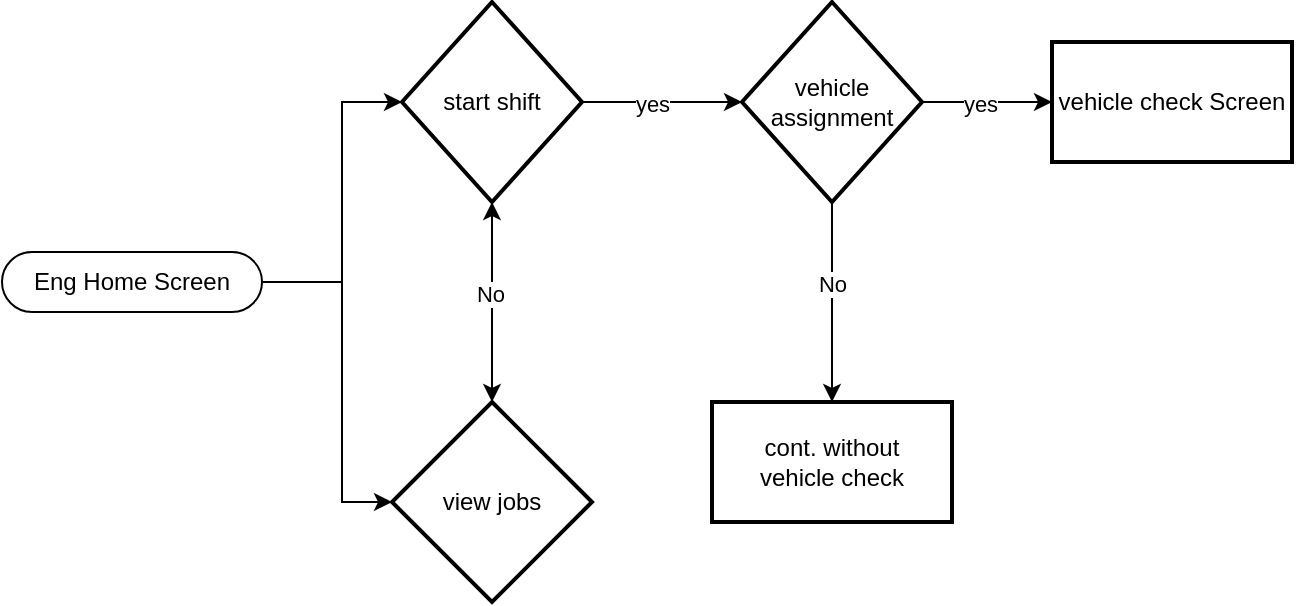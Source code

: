 <mxfile version="22.1.5" type="github">
  <diagram id="kgpKYQtTHZ0yAKxKKP6v" name="Page-1">
    <mxGraphModel dx="1407" dy="798" grid="1" gridSize="10" guides="1" tooltips="1" connect="1" arrows="1" fold="1" page="1" pageScale="1" pageWidth="850" pageHeight="1100" math="0" shadow="0">
      <root>
        <mxCell id="0" />
        <mxCell id="1" parent="0" />
        <mxCell id="PvGmognT5EnWfmdFGkZc-1" value="Eng Home Screen" style="html=1;dashed=0;whiteSpace=wrap;shape=mxgraph.dfd.start" vertex="1" parent="1">
          <mxGeometry x="100" y="140" width="130" height="30" as="geometry" />
        </mxCell>
        <mxCell id="PvGmognT5EnWfmdFGkZc-9" value="" style="edgeStyle=orthogonalEdgeStyle;rounded=0;orthogonalLoop=1;jettySize=auto;html=1;" edge="1" parent="1" source="PvGmognT5EnWfmdFGkZc-5" target="PvGmognT5EnWfmdFGkZc-8">
          <mxGeometry relative="1" as="geometry" />
        </mxCell>
        <mxCell id="PvGmognT5EnWfmdFGkZc-16" value="yes" style="edgeLabel;html=1;align=center;verticalAlign=middle;resizable=0;points=[];" vertex="1" connectable="0" parent="PvGmognT5EnWfmdFGkZc-9">
          <mxGeometry x="-0.141" y="-1" relative="1" as="geometry">
            <mxPoint as="offset" />
          </mxGeometry>
        </mxCell>
        <mxCell id="PvGmognT5EnWfmdFGkZc-18" value="" style="edgeStyle=orthogonalEdgeStyle;rounded=0;orthogonalLoop=1;jettySize=auto;html=1;startArrow=classic;startFill=1;entryX=0.5;entryY=0;entryDx=0;entryDy=0;entryPerimeter=0;" edge="1" parent="1" source="PvGmognT5EnWfmdFGkZc-5" target="PvGmognT5EnWfmdFGkZc-19">
          <mxGeometry relative="1" as="geometry">
            <mxPoint x="345" y="215.0" as="targetPoint" />
          </mxGeometry>
        </mxCell>
        <mxCell id="PvGmognT5EnWfmdFGkZc-21" value="No" style="edgeLabel;html=1;align=center;verticalAlign=middle;resizable=0;points=[];" vertex="1" connectable="0" parent="PvGmognT5EnWfmdFGkZc-18">
          <mxGeometry x="-0.095" y="-1" relative="1" as="geometry">
            <mxPoint as="offset" />
          </mxGeometry>
        </mxCell>
        <mxCell id="PvGmognT5EnWfmdFGkZc-5" value="start shift" style="strokeWidth=2;html=1;shape=mxgraph.flowchart.decision;whiteSpace=wrap;" vertex="1" parent="1">
          <mxGeometry x="300" y="15" width="90" height="100" as="geometry" />
        </mxCell>
        <mxCell id="PvGmognT5EnWfmdFGkZc-7" style="edgeStyle=orthogonalEdgeStyle;rounded=0;orthogonalLoop=1;jettySize=auto;html=1;exitX=1;exitY=0.5;exitDx=0;exitDy=0;exitPerimeter=0;entryX=0;entryY=0.5;entryDx=0;entryDy=0;entryPerimeter=0;" edge="1" parent="1" source="PvGmognT5EnWfmdFGkZc-1" target="PvGmognT5EnWfmdFGkZc-5">
          <mxGeometry relative="1" as="geometry">
            <Array as="points">
              <mxPoint x="270" y="155" />
              <mxPoint x="270" y="65" />
            </Array>
          </mxGeometry>
        </mxCell>
        <mxCell id="PvGmognT5EnWfmdFGkZc-11" value="" style="edgeStyle=orthogonalEdgeStyle;rounded=0;orthogonalLoop=1;jettySize=auto;html=1;" edge="1" parent="1" source="PvGmognT5EnWfmdFGkZc-8" target="PvGmognT5EnWfmdFGkZc-10">
          <mxGeometry relative="1" as="geometry" />
        </mxCell>
        <mxCell id="PvGmognT5EnWfmdFGkZc-12" value="yes" style="edgeLabel;html=1;align=center;verticalAlign=middle;resizable=0;points=[];" vertex="1" connectable="0" parent="PvGmognT5EnWfmdFGkZc-11">
          <mxGeometry x="-0.125" y="-1" relative="1" as="geometry">
            <mxPoint as="offset" />
          </mxGeometry>
        </mxCell>
        <mxCell id="PvGmognT5EnWfmdFGkZc-14" value="" style="edgeStyle=orthogonalEdgeStyle;rounded=0;orthogonalLoop=1;jettySize=auto;html=1;" edge="1" parent="1" source="PvGmognT5EnWfmdFGkZc-8" target="PvGmognT5EnWfmdFGkZc-13">
          <mxGeometry relative="1" as="geometry" />
        </mxCell>
        <mxCell id="PvGmognT5EnWfmdFGkZc-15" value="No" style="edgeLabel;html=1;align=center;verticalAlign=middle;resizable=0;points=[];" vertex="1" connectable="0" parent="PvGmognT5EnWfmdFGkZc-14">
          <mxGeometry x="-0.19" relative="1" as="geometry">
            <mxPoint as="offset" />
          </mxGeometry>
        </mxCell>
        <mxCell id="PvGmognT5EnWfmdFGkZc-8" value="vehicle&lt;br&gt;assignment" style="strokeWidth=2;html=1;shape=mxgraph.flowchart.decision;whiteSpace=wrap;" vertex="1" parent="1">
          <mxGeometry x="470" y="15" width="90" height="100" as="geometry" />
        </mxCell>
        <mxCell id="PvGmognT5EnWfmdFGkZc-10" value="vehicle check Screen" style="whiteSpace=wrap;html=1;strokeWidth=2;" vertex="1" parent="1">
          <mxGeometry x="625" y="35" width="120" height="60" as="geometry" />
        </mxCell>
        <mxCell id="PvGmognT5EnWfmdFGkZc-13" value="cont. without&lt;br&gt;vehicle check" style="whiteSpace=wrap;html=1;strokeWidth=2;" vertex="1" parent="1">
          <mxGeometry x="455" y="215" width="120" height="60" as="geometry" />
        </mxCell>
        <mxCell id="PvGmognT5EnWfmdFGkZc-19" value="view jobs" style="strokeWidth=2;html=1;shape=mxgraph.flowchart.decision;whiteSpace=wrap;" vertex="1" parent="1">
          <mxGeometry x="295" y="215" width="100" height="100" as="geometry" />
        </mxCell>
        <mxCell id="PvGmognT5EnWfmdFGkZc-20" style="edgeStyle=orthogonalEdgeStyle;rounded=0;orthogonalLoop=1;jettySize=auto;html=1;entryX=0;entryY=0.5;entryDx=0;entryDy=0;entryPerimeter=0;" edge="1" parent="1" source="PvGmognT5EnWfmdFGkZc-1" target="PvGmognT5EnWfmdFGkZc-19">
          <mxGeometry relative="1" as="geometry">
            <Array as="points">
              <mxPoint x="270" y="155" />
              <mxPoint x="270" y="265" />
            </Array>
          </mxGeometry>
        </mxCell>
      </root>
    </mxGraphModel>
  </diagram>
</mxfile>
